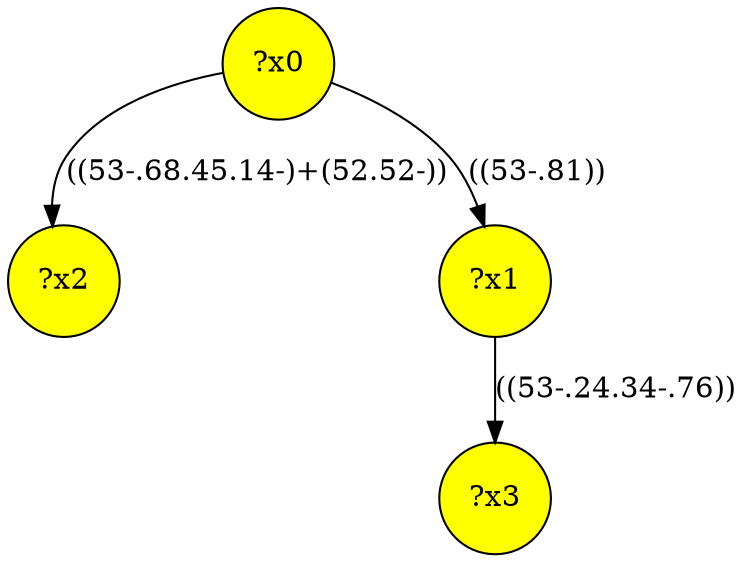 digraph g {
	x2 [fillcolor="yellow", style="filled," shape=circle, label="?x2"];
	x3 [fillcolor="yellow", style="filled," shape=circle, label="?x3"];
	x0 [fillcolor="yellow", style="filled," shape=circle, label="?x0"];
	x1 [fillcolor="yellow", style="filled," shape=circle, label="?x1"];
	x0 -> x1 [label="((53-.81))"];
	x0 -> x2 [label="((53-.68.45.14-)+(52.52-))"];
	x1 -> x3 [label="((53-.24.34-.76))"];
}
